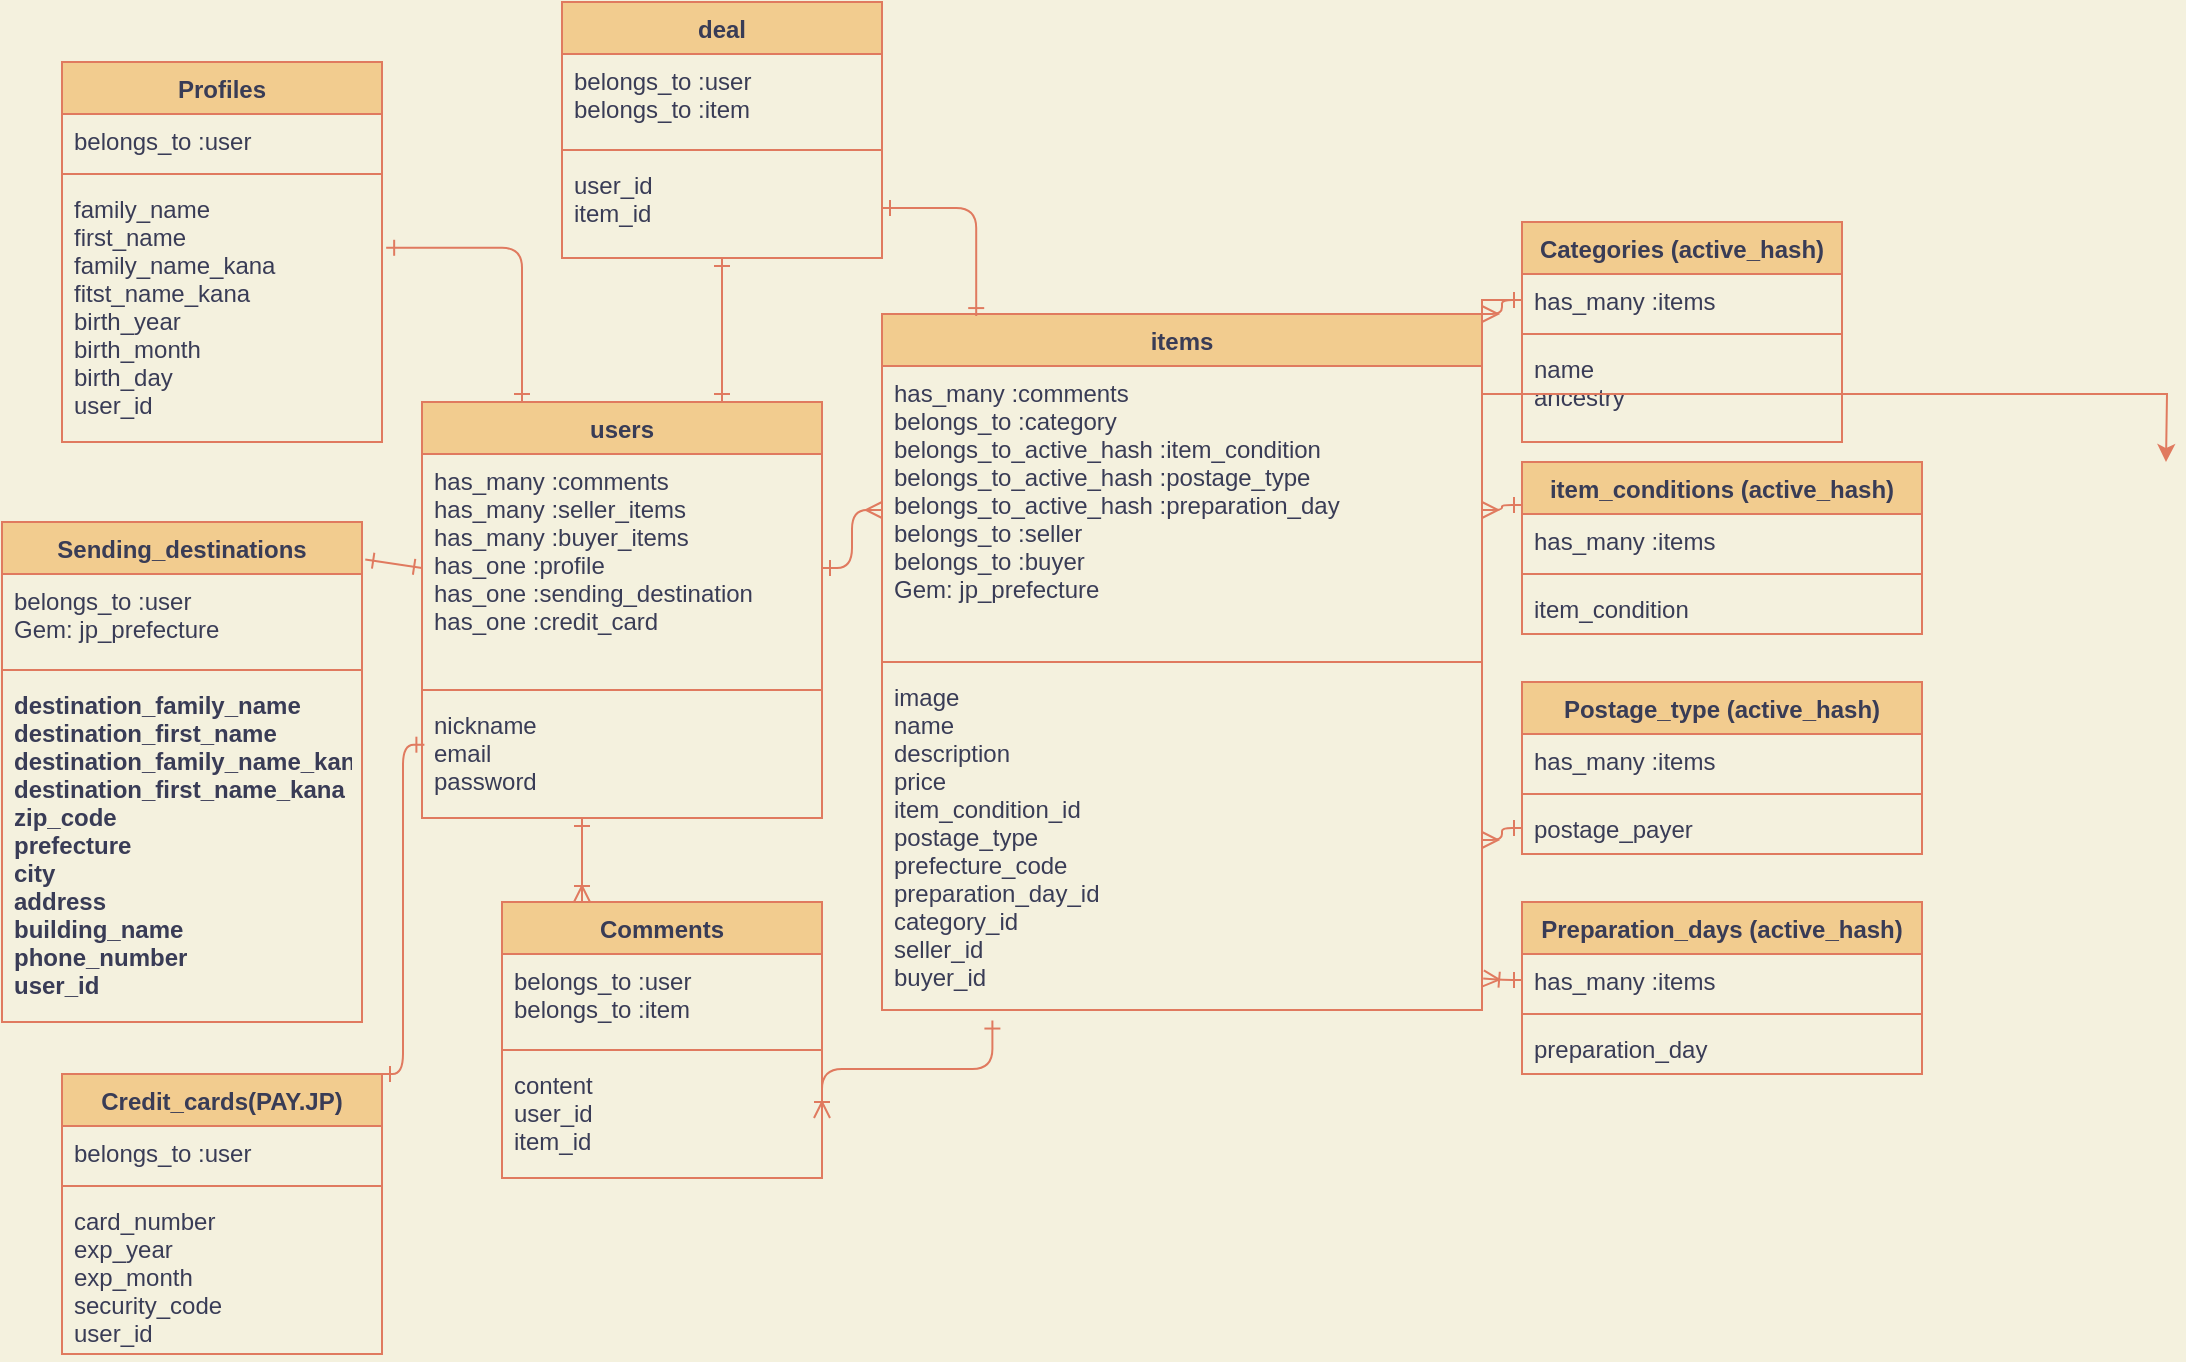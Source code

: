 <mxfile version="13.6.5">
    <diagram id="KC50vUDSMEote1UL7VRu" name="Page-1">
        <mxGraphModel dx="322" dy="747" grid="1" gridSize="10" guides="1" tooltips="1" connect="1" arrows="1" fold="1" page="1" pageScale="1" pageWidth="827" pageHeight="1169" background="#F4F1DE" math="0" shadow="0">
            <root>
                <mxCell id="0"/>
                <mxCell id="1" parent="0"/>
                <mxCell id="218" value="Profiles" style="swimlane;fontStyle=1;align=center;verticalAlign=top;childLayout=stackLayout;horizontal=1;startSize=26;horizontalStack=0;resizeParent=1;resizeParentMax=0;resizeLast=0;collapsible=1;marginBottom=0;fillColor=#F2CC8F;strokeColor=#E07A5F;fontColor=#393C56;" parent="1" vertex="1">
                    <mxGeometry x="160" y="140" width="160" height="190" as="geometry"/>
                </mxCell>
                <mxCell id="219" value="belongs_to :user" style="text;strokeColor=none;fillColor=none;align=left;verticalAlign=top;spacingLeft=4;spacingRight=4;overflow=hidden;rotatable=0;points=[[0,0.5],[1,0.5]];portConstraint=eastwest;fontColor=#393C56;" parent="218" vertex="1">
                    <mxGeometry y="26" width="160" height="26" as="geometry"/>
                </mxCell>
                <mxCell id="220" value="" style="line;strokeWidth=1;fillColor=none;align=left;verticalAlign=middle;spacingTop=-1;spacingLeft=3;spacingRight=3;rotatable=0;labelPosition=right;points=[];portConstraint=eastwest;strokeColor=#E07A5F;fontColor=#393C56;labelBackgroundColor=#F4F1DE;" parent="218" vertex="1">
                    <mxGeometry y="52" width="160" height="8" as="geometry"/>
                </mxCell>
                <mxCell id="221" value="family_name&#10;first_name&#10;family_name_kana&#10;fitst_name_kana&#10;birth_year&#10;birth_month&#10;birth_day&#10;user_id" style="text;strokeColor=none;fillColor=none;align=left;verticalAlign=top;spacingLeft=4;spacingRight=4;overflow=hidden;rotatable=0;points=[[0,0.5],[1,0.5]];portConstraint=eastwest;fontColor=#393C56;" parent="218" vertex="1">
                    <mxGeometry y="60" width="160" height="130" as="geometry"/>
                </mxCell>
                <mxCell id="257" value="" style="group;fontColor=#393C56;" parent="1" vertex="1" connectable="0">
                    <mxGeometry x="570" y="220" width="520" height="426" as="geometry"/>
                </mxCell>
                <mxCell id="236" value="Categories (active_hash)" style="swimlane;fontStyle=1;align=center;verticalAlign=top;childLayout=stackLayout;horizontal=1;startSize=26;horizontalStack=0;resizeParent=1;resizeParentMax=0;resizeLast=0;collapsible=1;marginBottom=0;fillColor=#F2CC8F;strokeColor=#E07A5F;fontColor=#393C56;" parent="257" vertex="1">
                    <mxGeometry x="320" width="160" height="110" as="geometry"/>
                </mxCell>
                <mxCell id="237" value="has_many :items" style="text;strokeColor=none;fillColor=none;align=left;verticalAlign=top;spacingLeft=4;spacingRight=4;overflow=hidden;rotatable=0;points=[[0,0.5],[1,0.5]];portConstraint=eastwest;fontColor=#393C56;" parent="236" vertex="1">
                    <mxGeometry y="26" width="160" height="26" as="geometry"/>
                </mxCell>
                <mxCell id="238" value="" style="line;strokeWidth=1;fillColor=none;align=left;verticalAlign=middle;spacingTop=-1;spacingLeft=3;spacingRight=3;rotatable=0;labelPosition=right;points=[];portConstraint=eastwest;strokeColor=#E07A5F;fontColor=#393C56;labelBackgroundColor=#F4F1DE;" parent="236" vertex="1">
                    <mxGeometry y="52" width="160" height="8" as="geometry"/>
                </mxCell>
                <mxCell id="239" value="name&#10;ancestry" style="text;strokeColor=none;fillColor=none;align=left;verticalAlign=top;spacingLeft=4;spacingRight=4;overflow=hidden;rotatable=0;points=[[0,0.5],[1,0.5]];portConstraint=eastwest;fontColor=#393C56;" parent="236" vertex="1">
                    <mxGeometry y="60" width="160" height="50" as="geometry"/>
                </mxCell>
                <mxCell id="270" style="edgeStyle=elbowEdgeStyle;rounded=1;sketch=0;orthogonalLoop=1;jettySize=auto;html=1;exitX=1;exitY=0;exitDx=0;exitDy=0;entryX=0;entryY=0.5;entryDx=0;entryDy=0;startArrow=ERmany;startFill=0;endArrow=ERone;endFill=0;strokeColor=#E07A5F;fillColor=#F2CC8F;fontColor=#393C56;labelBackgroundColor=#F4F1DE;" parent="257" source="214" target="237" edge="1">
                    <mxGeometry relative="1" as="geometry"/>
                </mxCell>
                <mxCell id="214" value="items" style="swimlane;fontStyle=1;align=center;verticalAlign=top;childLayout=stackLayout;horizontal=1;startSize=26;horizontalStack=0;resizeParent=1;resizeParentMax=0;resizeLast=0;collapsible=1;marginBottom=0;fillColor=#F2CC8F;strokeColor=#E07A5F;fontColor=#393C56;" parent="257" vertex="1">
                    <mxGeometry y="46" width="300" height="348" as="geometry"/>
                </mxCell>
                <mxCell id="215" value="has_many :comments&#10;belongs_to :category&#10;belongs_to_active_hash :item_condition&#10;belongs_to_active_hash :postage_type&#10;belongs_to_active_hash :preparation_day&#10;belongs_to :seller&#10;belongs_to :buyer&#10;Gem: jp_prefecture" style="text;strokeColor=none;fillColor=none;align=left;verticalAlign=top;spacingLeft=4;spacingRight=4;overflow=hidden;rotatable=0;points=[[0,0.5],[1,0.5]];portConstraint=eastwest;fontColor=#393C56;" parent="214" vertex="1">
                    <mxGeometry y="26" width="300" height="144" as="geometry"/>
                </mxCell>
                <mxCell id="216" value="" style="line;strokeWidth=1;fillColor=none;align=left;verticalAlign=middle;spacingTop=-1;spacingLeft=3;spacingRight=3;rotatable=0;labelPosition=right;points=[];portConstraint=eastwest;strokeColor=#E07A5F;fontColor=#393C56;labelBackgroundColor=#F4F1DE;" parent="214" vertex="1">
                    <mxGeometry y="170" width="300" height="8" as="geometry"/>
                </mxCell>
                <mxCell id="217" value="image&#10;name&#10;description&#10;price&#10;item_condition_id&#10;postage_type&#10;prefecture_code&#10;preparation_day_id&#10;category_id&#10;seller_id&#10;buyer_id" style="text;strokeColor=none;fillColor=none;align=left;verticalAlign=top;spacingLeft=4;spacingRight=4;overflow=hidden;rotatable=0;points=[[0,0.5],[1,0.5]];portConstraint=eastwest;fontColor=#393C56;" parent="214" vertex="1">
                    <mxGeometry y="178" width="300" height="170" as="geometry"/>
                </mxCell>
                <mxCell id="256" value="" style="group;fontColor=#393C56;" parent="257" vertex="1" connectable="0">
                    <mxGeometry x="320" y="120" width="200" height="306" as="geometry"/>
                </mxCell>
                <mxCell id="240" value="item_conditions (active_hash)" style="swimlane;fontStyle=1;align=center;verticalAlign=top;childLayout=stackLayout;horizontal=1;startSize=26;horizontalStack=0;resizeParent=1;resizeParentMax=0;resizeLast=0;collapsible=1;marginBottom=0;fillColor=#F2CC8F;strokeColor=#E07A5F;fontColor=#393C56;" parent="256" vertex="1">
                    <mxGeometry width="200" height="86" as="geometry"/>
                </mxCell>
                <mxCell id="241" value="has_many :items" style="text;strokeColor=none;fillColor=none;align=left;verticalAlign=top;spacingLeft=4;spacingRight=4;overflow=hidden;rotatable=0;points=[[0,0.5],[1,0.5]];portConstraint=eastwest;fontColor=#393C56;" parent="240" vertex="1">
                    <mxGeometry y="26" width="200" height="26" as="geometry"/>
                </mxCell>
                <mxCell id="242" value="" style="line;strokeWidth=1;fillColor=none;align=left;verticalAlign=middle;spacingTop=-1;spacingLeft=3;spacingRight=3;rotatable=0;labelPosition=right;points=[];portConstraint=eastwest;strokeColor=#E07A5F;fontColor=#393C56;labelBackgroundColor=#F4F1DE;" parent="240" vertex="1">
                    <mxGeometry y="52" width="200" height="8" as="geometry"/>
                </mxCell>
                <mxCell id="243" value="item_condition" style="text;strokeColor=none;fillColor=none;align=left;verticalAlign=top;spacingLeft=4;spacingRight=4;overflow=hidden;rotatable=0;points=[[0,0.5],[1,0.5]];portConstraint=eastwest;fontColor=#393C56;" parent="240" vertex="1">
                    <mxGeometry y="60" width="200" height="26" as="geometry"/>
                </mxCell>
                <mxCell id="244" value="Postage_type (active_hash)" style="swimlane;fontStyle=1;align=center;verticalAlign=top;childLayout=stackLayout;horizontal=1;startSize=26;horizontalStack=0;resizeParent=1;resizeParentMax=0;resizeLast=0;collapsible=1;marginBottom=0;fillColor=#F2CC8F;strokeColor=#E07A5F;fontColor=#393C56;" parent="256" vertex="1">
                    <mxGeometry y="110" width="200" height="86" as="geometry"/>
                </mxCell>
                <mxCell id="245" value="has_many :items" style="text;strokeColor=none;fillColor=none;align=left;verticalAlign=top;spacingLeft=4;spacingRight=4;overflow=hidden;rotatable=0;points=[[0,0.5],[1,0.5]];portConstraint=eastwest;fontColor=#393C56;" parent="244" vertex="1">
                    <mxGeometry y="26" width="200" height="26" as="geometry"/>
                </mxCell>
                <mxCell id="246" value="" style="line;strokeWidth=1;fillColor=none;align=left;verticalAlign=middle;spacingTop=-1;spacingLeft=3;spacingRight=3;rotatable=0;labelPosition=right;points=[];portConstraint=eastwest;strokeColor=#E07A5F;fontColor=#393C56;labelBackgroundColor=#F4F1DE;" parent="244" vertex="1">
                    <mxGeometry y="52" width="200" height="8" as="geometry"/>
                </mxCell>
                <mxCell id="247" value="postage_payer" style="text;strokeColor=none;fillColor=none;align=left;verticalAlign=top;spacingLeft=4;spacingRight=4;overflow=hidden;rotatable=0;points=[[0,0.5],[1,0.5]];portConstraint=eastwest;fontColor=#393C56;" parent="244" vertex="1">
                    <mxGeometry y="60" width="200" height="26" as="geometry"/>
                </mxCell>
                <mxCell id="248" value="Preparation_days (active_hash)" style="swimlane;fontStyle=1;align=center;verticalAlign=top;childLayout=stackLayout;horizontal=1;startSize=26;horizontalStack=0;resizeParent=1;resizeParentMax=0;resizeLast=0;collapsible=1;marginBottom=0;fillColor=#F2CC8F;strokeColor=#E07A5F;fontColor=#393C56;" parent="256" vertex="1">
                    <mxGeometry y="220" width="200" height="86" as="geometry"/>
                </mxCell>
                <mxCell id="249" value="has_many :items" style="text;strokeColor=none;fillColor=none;align=left;verticalAlign=top;spacingLeft=4;spacingRight=4;overflow=hidden;rotatable=0;points=[[0,0.5],[1,0.5]];portConstraint=eastwest;fontColor=#393C56;" parent="248" vertex="1">
                    <mxGeometry y="26" width="200" height="26" as="geometry"/>
                </mxCell>
                <mxCell id="250" value="" style="line;strokeWidth=1;fillColor=none;align=left;verticalAlign=middle;spacingTop=-1;spacingLeft=3;spacingRight=3;rotatable=0;labelPosition=right;points=[];portConstraint=eastwest;strokeColor=#E07A5F;fontColor=#393C56;labelBackgroundColor=#F4F1DE;" parent="248" vertex="1">
                    <mxGeometry y="52" width="200" height="8" as="geometry"/>
                </mxCell>
                <mxCell id="251" value="preparation_day" style="text;strokeColor=none;fillColor=none;align=left;verticalAlign=top;spacingLeft=4;spacingRight=4;overflow=hidden;rotatable=0;points=[[0,0.5],[1,0.5]];portConstraint=eastwest;fontColor=#393C56;" parent="248" vertex="1">
                    <mxGeometry y="60" width="200" height="26" as="geometry"/>
                </mxCell>
                <mxCell id="271" style="edgeStyle=elbowEdgeStyle;rounded=1;sketch=0;orthogonalLoop=1;jettySize=auto;html=1;exitX=1;exitY=0.5;exitDx=0;exitDy=0;entryX=0;entryY=0.25;entryDx=0;entryDy=0;startArrow=ERmany;startFill=0;endArrow=ERone;endFill=0;strokeColor=#E07A5F;fillColor=#F2CC8F;fontColor=#393C56;labelBackgroundColor=#F4F1DE;" parent="257" source="215" target="240" edge="1">
                    <mxGeometry relative="1" as="geometry"/>
                </mxCell>
                <mxCell id="272" style="edgeStyle=elbowEdgeStyle;rounded=1;sketch=0;orthogonalLoop=1;jettySize=auto;html=1;exitX=1;exitY=0.5;exitDx=0;exitDy=0;entryX=0;entryY=0.5;entryDx=0;entryDy=0;startArrow=ERmany;startFill=0;endArrow=ERone;endFill=0;strokeColor=#E07A5F;fillColor=#F2CC8F;fontColor=#393C56;labelBackgroundColor=#F4F1DE;" parent="257" source="217" target="247" edge="1">
                    <mxGeometry relative="1" as="geometry"/>
                </mxCell>
                <mxCell id="273" style="edgeStyle=elbowEdgeStyle;rounded=1;sketch=0;orthogonalLoop=1;jettySize=auto;html=1;exitX=0;exitY=0.5;exitDx=0;exitDy=0;entryX=1.002;entryY=0.907;entryDx=0;entryDy=0;entryPerimeter=0;startArrow=ERone;startFill=0;endArrow=ERoneToMany;endFill=0;strokeColor=#E07A5F;fillColor=#F2CC8F;fontColor=#393C56;labelBackgroundColor=#F4F1DE;" parent="257" source="249" target="217" edge="1">
                    <mxGeometry relative="1" as="geometry"/>
                </mxCell>
                <mxCell id="258" style="edgeStyle=orthogonalEdgeStyle;rounded=1;sketch=0;orthogonalLoop=1;jettySize=auto;html=1;exitX=0.25;exitY=0;exitDx=0;exitDy=0;entryX=1.013;entryY=0.253;entryDx=0;entryDy=0;entryPerimeter=0;strokeColor=#E07A5F;fillColor=#F2CC8F;fontColor=#393C56;elbow=vertical;startArrow=ERone;startFill=0;endArrow=ERone;endFill=0;labelBackgroundColor=#F4F1DE;" parent="1" source="210" target="221" edge="1">
                    <mxGeometry relative="1" as="geometry"/>
                </mxCell>
                <mxCell id="281" style="edgeStyle=orthogonalEdgeStyle;curved=0;rounded=1;sketch=0;orthogonalLoop=1;jettySize=auto;html=1;exitX=0.75;exitY=0;exitDx=0;exitDy=0;entryX=0.5;entryY=1;entryDx=0;entryDy=0;strokeColor=#E07A5F;fillColor=#F2CC8F;fontColor=#393C56;endArrow=ERone;endFill=0;startArrow=ERone;startFill=0;" edge="1" parent="1" source="210" target="277">
                    <mxGeometry relative="1" as="geometry"/>
                </mxCell>
                <mxCell id="210" value="users" style="swimlane;fontStyle=1;align=center;verticalAlign=top;childLayout=stackLayout;horizontal=1;startSize=26;horizontalStack=0;resizeParent=1;resizeParentMax=0;resizeLast=0;collapsible=1;marginBottom=0;fillColor=#F2CC8F;strokeColor=#E07A5F;fontColor=#393C56;" parent="1" vertex="1">
                    <mxGeometry x="340" y="310" width="200" height="208" as="geometry"/>
                </mxCell>
                <mxCell id="211" value="has_many :comments&#10;has_many :seller_items&#10;has_many :buyer_items&#10;has_one :profile&#10;has_one :sending_destination&#10;has_one :credit_card" style="text;strokeColor=none;fillColor=none;align=left;verticalAlign=top;spacingLeft=4;spacingRight=4;overflow=hidden;rotatable=0;points=[[0,0.5],[1,0.5]];portConstraint=eastwest;fontColor=#393C56;" parent="210" vertex="1">
                    <mxGeometry y="26" width="200" height="114" as="geometry"/>
                </mxCell>
                <mxCell id="212" value="" style="line;strokeWidth=1;fillColor=none;align=left;verticalAlign=middle;spacingTop=-1;spacingLeft=3;spacingRight=3;rotatable=0;labelPosition=right;points=[];portConstraint=eastwest;strokeColor=#E07A5F;fontColor=#393C56;labelBackgroundColor=#F4F1DE;" parent="210" vertex="1">
                    <mxGeometry y="140" width="200" height="8" as="geometry"/>
                </mxCell>
                <mxCell id="213" value="nickname&#10;email&#10;password" style="text;strokeColor=none;fillColor=none;align=left;verticalAlign=top;spacingLeft=4;spacingRight=4;overflow=hidden;rotatable=0;points=[[0,0.5],[1,0.5]];portConstraint=eastwest;fontColor=#393C56;" parent="210" vertex="1">
                    <mxGeometry y="148" width="200" height="60" as="geometry"/>
                </mxCell>
                <mxCell id="224" value="Sending_destinations" style="swimlane;fontStyle=1;align=center;verticalAlign=top;childLayout=stackLayout;horizontal=1;startSize=26;horizontalStack=0;resizeParent=1;resizeParentMax=0;resizeLast=0;collapsible=1;marginBottom=0;fillColor=#F2CC8F;strokeColor=#E07A5F;fontColor=#393C56;" parent="1" vertex="1">
                    <mxGeometry x="130" y="370" width="180" height="250" as="geometry"/>
                </mxCell>
                <mxCell id="225" value="belongs_to :user&#10;Gem: jp_prefecture" style="text;strokeColor=none;fillColor=none;align=left;verticalAlign=top;spacingLeft=4;spacingRight=4;overflow=hidden;rotatable=0;points=[[0,0.5],[1,0.5]];portConstraint=eastwest;fontColor=#393C56;" parent="224" vertex="1">
                    <mxGeometry y="26" width="180" height="44" as="geometry"/>
                </mxCell>
                <mxCell id="226" value="" style="line;strokeWidth=1;fillColor=none;align=left;verticalAlign=middle;spacingTop=-1;spacingLeft=3;spacingRight=3;rotatable=0;labelPosition=right;points=[];portConstraint=eastwest;strokeColor=#E07A5F;fontColor=#393C56;labelBackgroundColor=#F4F1DE;" parent="224" vertex="1">
                    <mxGeometry y="70" width="180" height="8" as="geometry"/>
                </mxCell>
                <mxCell id="227" value="destination_family_name&#10;destination_first_name&#10;destination_family_name_kana&#10;destination_first_name_kana&#10;zip_code&#10;prefecture&#10;city&#10;address&#10;building_name&#10;phone_number&#10;user_id" style="text;strokeColor=none;fillColor=none;align=left;verticalAlign=top;spacingLeft=4;spacingRight=4;overflow=hidden;rotatable=0;points=[[0,0.5],[1,0.5]];portConstraint=eastwest;fontColor=#393C56;fontStyle=1" parent="224" vertex="1">
                    <mxGeometry y="78" width="180" height="172" as="geometry"/>
                </mxCell>
                <mxCell id="264" style="edgeStyle=elbowEdgeStyle;rounded=1;sketch=0;orthogonalLoop=1;jettySize=auto;html=1;exitX=1;exitY=0;exitDx=0;exitDy=0;entryX=0.006;entryY=0.389;entryDx=0;entryDy=0;entryPerimeter=0;startArrow=ERone;startFill=0;endArrow=ERone;endFill=0;strokeColor=#E07A5F;fillColor=#F2CC8F;fontColor=#393C56;labelBackgroundColor=#F4F1DE;" parent="1" source="228" target="213" edge="1">
                    <mxGeometry relative="1" as="geometry"/>
                </mxCell>
                <mxCell id="228" value="Credit_cards(PAY.JP)" style="swimlane;fontStyle=1;align=center;verticalAlign=top;childLayout=stackLayout;horizontal=1;startSize=26;horizontalStack=0;resizeParent=1;resizeParentMax=0;resizeLast=0;collapsible=1;marginBottom=0;fillColor=#F2CC8F;strokeColor=#E07A5F;fontColor=#393C56;" parent="1" vertex="1">
                    <mxGeometry x="160" y="646" width="160" height="140" as="geometry"/>
                </mxCell>
                <mxCell id="229" value="belongs_to :user" style="text;strokeColor=none;fillColor=none;align=left;verticalAlign=top;spacingLeft=4;spacingRight=4;overflow=hidden;rotatable=0;points=[[0,0.5],[1,0.5]];portConstraint=eastwest;fontColor=#393C56;" parent="228" vertex="1">
                    <mxGeometry y="26" width="160" height="26" as="geometry"/>
                </mxCell>
                <mxCell id="230" value="" style="line;strokeWidth=1;fillColor=none;align=left;verticalAlign=middle;spacingTop=-1;spacingLeft=3;spacingRight=3;rotatable=0;labelPosition=right;points=[];portConstraint=eastwest;strokeColor=#E07A5F;fontColor=#393C56;labelBackgroundColor=#F4F1DE;" parent="228" vertex="1">
                    <mxGeometry y="52" width="160" height="8" as="geometry"/>
                </mxCell>
                <mxCell id="231" value="card_number&#10;exp_year&#10;exp_month&#10;security_code&#10;user_id" style="text;strokeColor=none;fillColor=none;align=left;verticalAlign=top;spacingLeft=4;spacingRight=4;overflow=hidden;rotatable=0;points=[[0,0.5],[1,0.5]];portConstraint=eastwest;fontColor=#393C56;" parent="228" vertex="1">
                    <mxGeometry y="60" width="160" height="80" as="geometry"/>
                </mxCell>
                <mxCell id="266" style="edgeStyle=elbowEdgeStyle;rounded=1;sketch=0;orthogonalLoop=1;jettySize=auto;html=1;exitX=0.25;exitY=0;exitDx=0;exitDy=0;startArrow=ERoneToMany;startFill=0;endArrow=ERone;endFill=0;strokeColor=#E07A5F;fillColor=#F2CC8F;fontColor=#393C56;labelBackgroundColor=#F4F1DE;" parent="1" source="232" target="213" edge="1">
                    <mxGeometry relative="1" as="geometry"/>
                </mxCell>
                <mxCell id="232" value="Comments" style="swimlane;fontStyle=1;align=center;verticalAlign=top;childLayout=stackLayout;horizontal=1;startSize=26;horizontalStack=0;resizeParent=1;resizeParentMax=0;resizeLast=0;collapsible=1;marginBottom=0;fillColor=#F2CC8F;strokeColor=#E07A5F;fontColor=#393C56;" parent="1" vertex="1">
                    <mxGeometry x="380" y="560" width="160" height="138" as="geometry"/>
                </mxCell>
                <mxCell id="233" value="belongs_to :user&#10;belongs_to :item" style="text;strokeColor=none;fillColor=none;align=left;verticalAlign=top;spacingLeft=4;spacingRight=4;overflow=hidden;rotatable=0;points=[[0,0.5],[1,0.5]];portConstraint=eastwest;fontColor=#393C56;" parent="232" vertex="1">
                    <mxGeometry y="26" width="160" height="44" as="geometry"/>
                </mxCell>
                <mxCell id="234" value="" style="line;strokeWidth=1;fillColor=none;align=left;verticalAlign=middle;spacingTop=-1;spacingLeft=3;spacingRight=3;rotatable=0;labelPosition=right;points=[];portConstraint=eastwest;strokeColor=#E07A5F;fontColor=#393C56;labelBackgroundColor=#F4F1DE;" parent="232" vertex="1">
                    <mxGeometry y="70" width="160" height="8" as="geometry"/>
                </mxCell>
                <mxCell id="235" value="content&#10;user_id&#10;item_id" style="text;strokeColor=none;fillColor=none;align=left;verticalAlign=top;spacingLeft=4;spacingRight=4;overflow=hidden;rotatable=0;points=[[0,0.5],[1,0.5]];portConstraint=eastwest;fontColor=#393C56;" parent="232" vertex="1">
                    <mxGeometry y="78" width="160" height="60" as="geometry"/>
                </mxCell>
                <mxCell id="262" style="rounded=1;sketch=0;orthogonalLoop=1;jettySize=auto;elbow=vertical;html=1;exitX=0;exitY=0.5;exitDx=0;exitDy=0;entryX=1.009;entryY=0.075;entryDx=0;entryDy=0;entryPerimeter=0;startArrow=ERone;startFill=0;endArrow=ERone;endFill=0;strokeColor=#E07A5F;fillColor=#F2CC8F;fontColor=#393C56;labelBackgroundColor=#F4F1DE;" parent="1" source="211" target="224" edge="1">
                    <mxGeometry relative="1" as="geometry"/>
                </mxCell>
                <mxCell id="268" style="edgeStyle=elbowEdgeStyle;rounded=1;sketch=0;orthogonalLoop=1;jettySize=auto;html=1;exitX=1;exitY=0.5;exitDx=0;exitDy=0;startArrow=ERone;startFill=0;endArrow=ERmany;endFill=0;strokeColor=#E07A5F;fillColor=#F2CC8F;fontColor=#393C56;labelBackgroundColor=#F4F1DE;" parent="1" source="211" target="215" edge="1">
                    <mxGeometry relative="1" as="geometry"/>
                </mxCell>
                <mxCell id="275" style="edgeStyle=elbowEdgeStyle;rounded=1;sketch=0;orthogonalLoop=1;jettySize=auto;html=1;exitX=1;exitY=0.5;exitDx=0;exitDy=0;entryX=0.184;entryY=1.031;entryDx=0;entryDy=0;entryPerimeter=0;startArrow=ERoneToMany;startFill=0;endArrow=ERone;endFill=0;strokeColor=#E07A5F;fillColor=#F2CC8F;fontColor=#393C56;elbow=vertical;labelBackgroundColor=#F4F1DE;" parent="1" source="235" target="217" edge="1">
                    <mxGeometry relative="1" as="geometry"/>
                </mxCell>
                <mxCell id="276" style="edgeStyle=orthogonalEdgeStyle;rounded=0;orthogonalLoop=1;jettySize=auto;html=1;exitX=0;exitY=0.5;exitDx=0;exitDy=0;labelBackgroundColor=#F4F1DE;strokeColor=#E07A5F;fontColor=#393C56;" parent="1" source="237" edge="1">
                    <mxGeometry relative="1" as="geometry">
                        <mxPoint x="1212" y="340" as="targetPoint"/>
                    </mxGeometry>
                </mxCell>
                <mxCell id="277" value="deal" style="swimlane;fontStyle=1;align=center;verticalAlign=top;childLayout=stackLayout;horizontal=1;startSize=26;horizontalStack=0;resizeParent=1;resizeParentMax=0;resizeLast=0;collapsible=1;marginBottom=0;fillColor=#F2CC8F;strokeColor=#E07A5F;fontColor=#393C56;" vertex="1" parent="1">
                    <mxGeometry x="410" y="110" width="160" height="128" as="geometry"/>
                </mxCell>
                <mxCell id="278" value="belongs_to :user&#10;belongs_to :item" style="text;strokeColor=none;fillColor=none;align=left;verticalAlign=top;spacingLeft=4;spacingRight=4;overflow=hidden;rotatable=0;points=[[0,0.5],[1,0.5]];portConstraint=eastwest;fontColor=#393C56;" vertex="1" parent="277">
                    <mxGeometry y="26" width="160" height="44" as="geometry"/>
                </mxCell>
                <mxCell id="279" value="" style="line;strokeWidth=1;fillColor=none;align=left;verticalAlign=middle;spacingTop=-1;spacingLeft=3;spacingRight=3;rotatable=0;labelPosition=right;points=[];portConstraint=eastwest;labelBackgroundColor=#F4F1DE;strokeColor=#E07A5F;fontColor=#393C56;" vertex="1" parent="277">
                    <mxGeometry y="70" width="160" height="8" as="geometry"/>
                </mxCell>
                <mxCell id="280" value="user_id&#10;item_id" style="text;strokeColor=none;fillColor=none;align=left;verticalAlign=top;spacingLeft=4;spacingRight=4;overflow=hidden;rotatable=0;points=[[0,0.5],[1,0.5]];portConstraint=eastwest;fontColor=#393C56;" vertex="1" parent="277">
                    <mxGeometry y="78" width="160" height="50" as="geometry"/>
                </mxCell>
                <mxCell id="282" style="edgeStyle=orthogonalEdgeStyle;curved=0;rounded=1;sketch=0;orthogonalLoop=1;jettySize=auto;html=1;exitX=1;exitY=0.5;exitDx=0;exitDy=0;entryX=0.157;entryY=0.003;entryDx=0;entryDy=0;entryPerimeter=0;startArrow=ERone;startFill=0;endArrow=ERone;endFill=0;strokeColor=#E07A5F;fillColor=#F2CC8F;fontColor=#393C56;" edge="1" parent="1" source="280" target="214">
                    <mxGeometry relative="1" as="geometry"/>
                </mxCell>
            </root>
        </mxGraphModel>
    </diagram>
</mxfile>